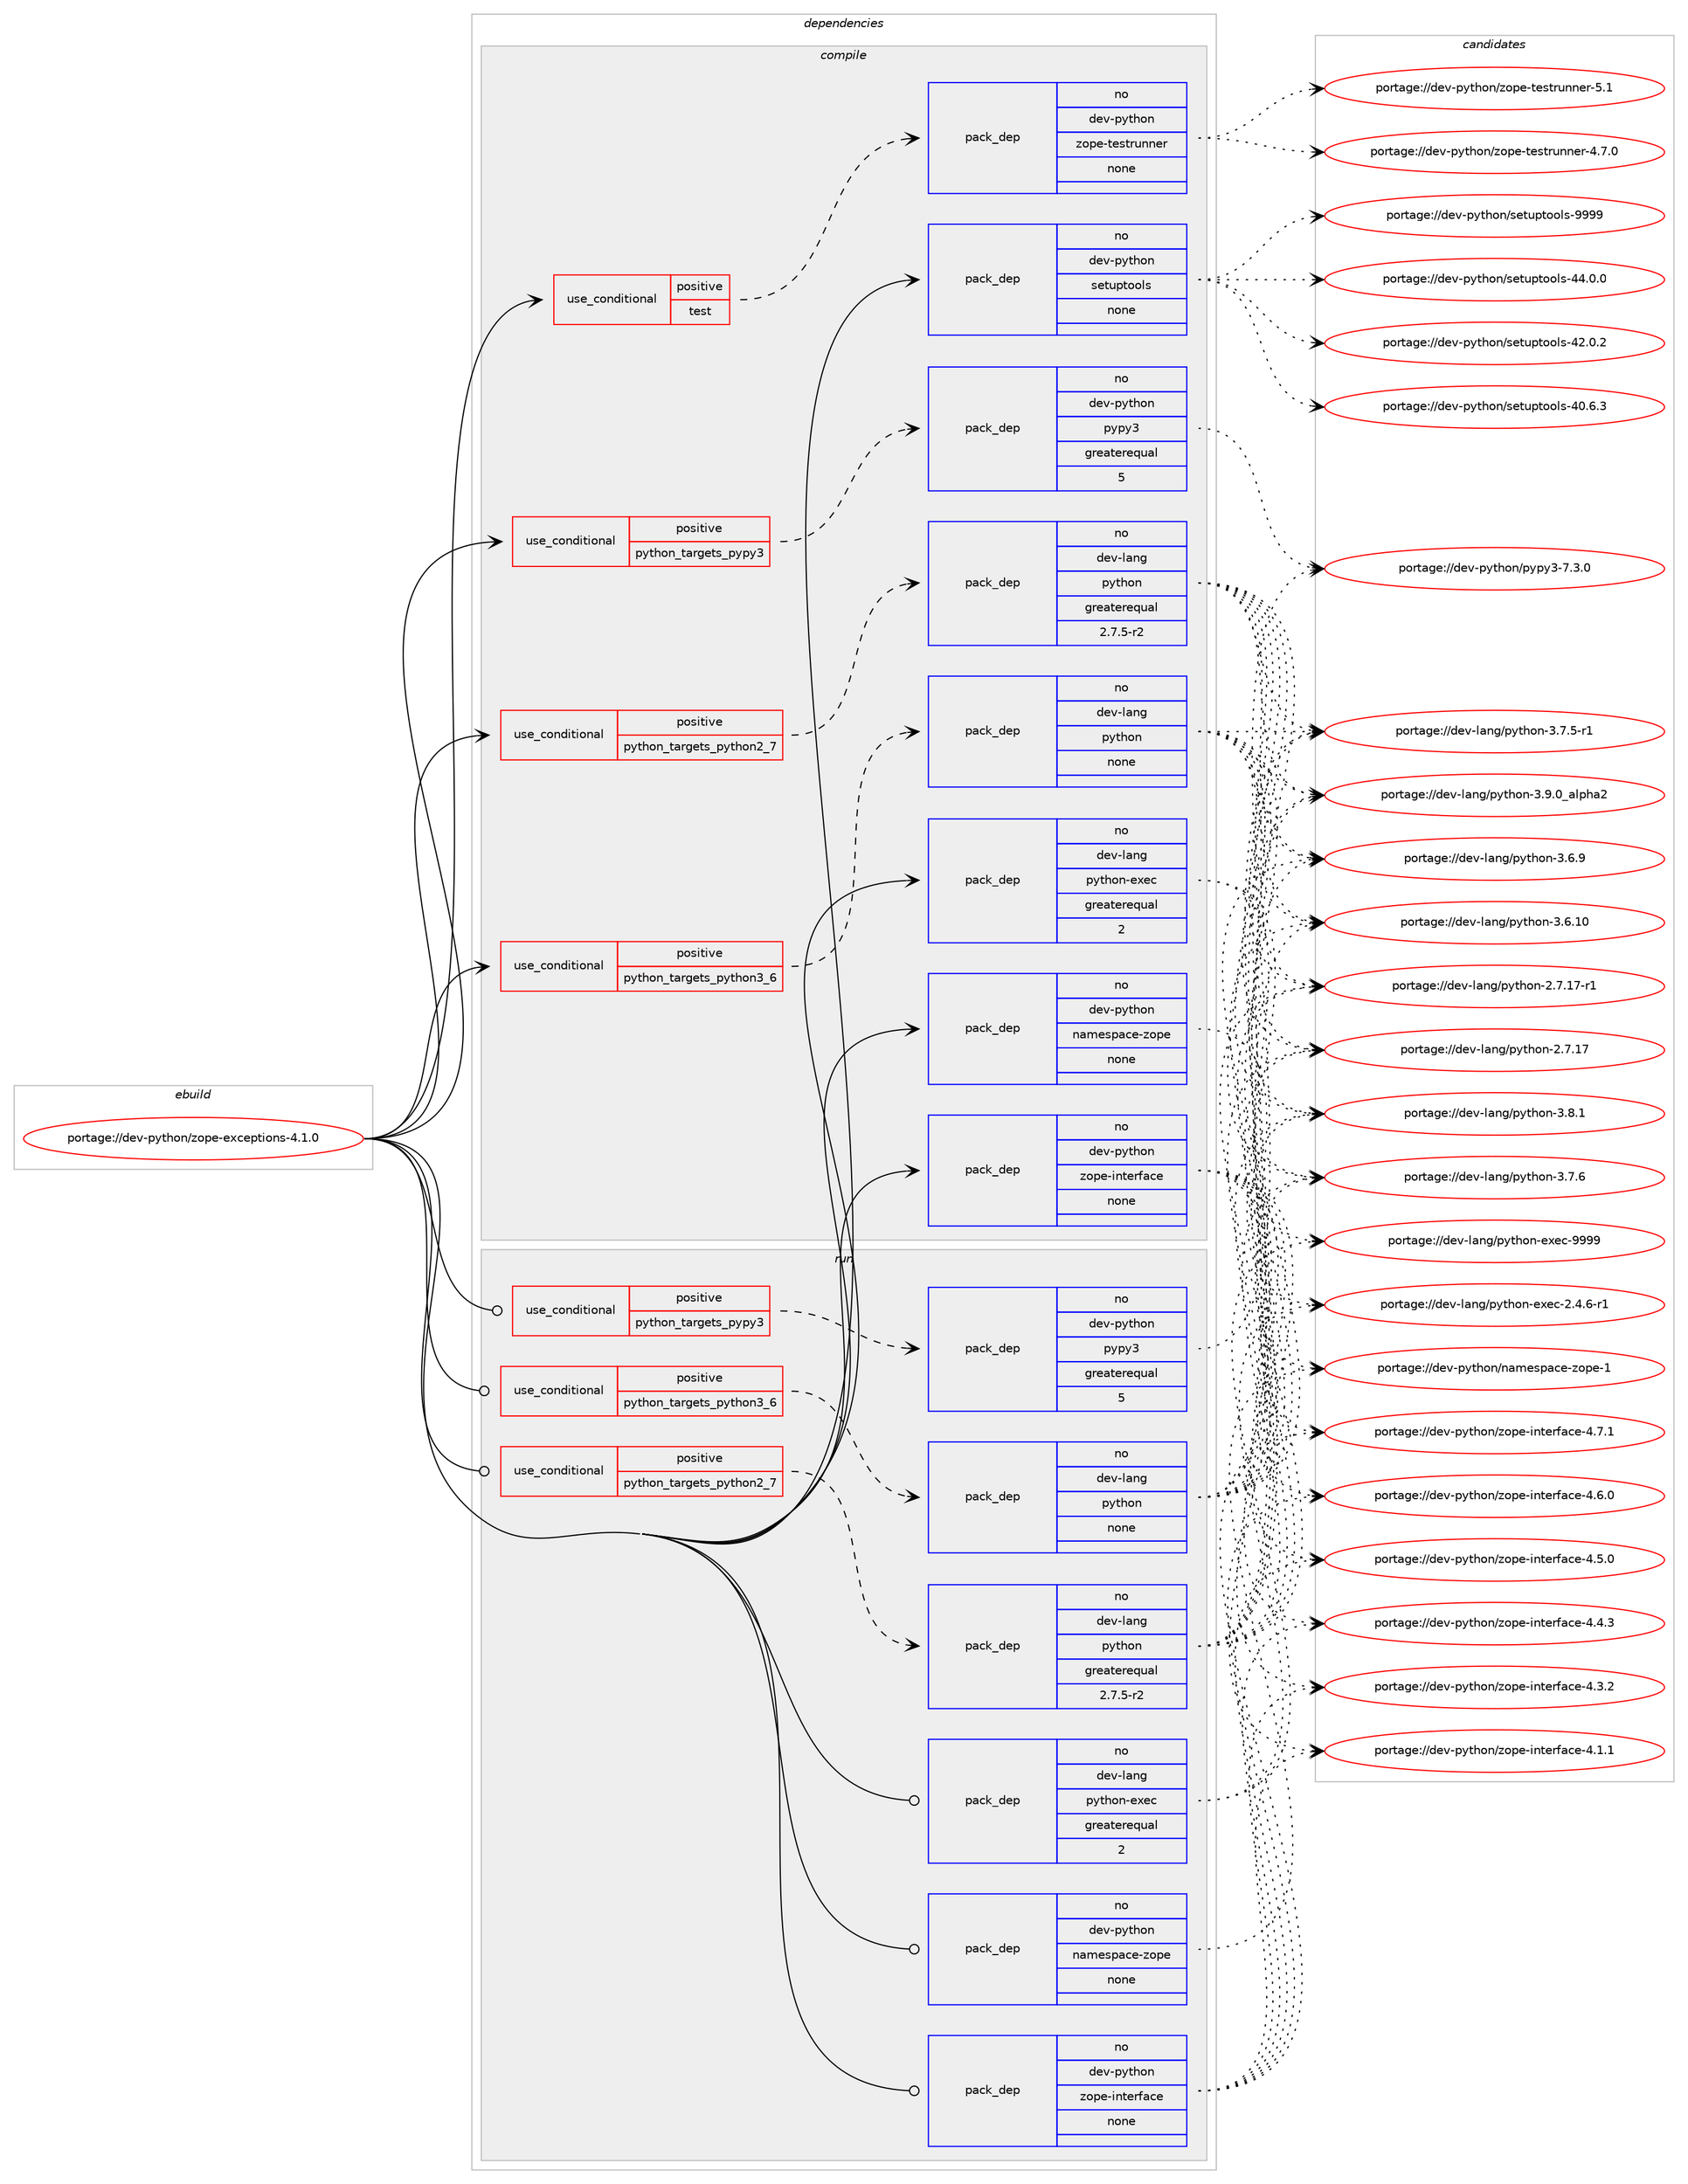 digraph prolog {

# *************
# Graph options
# *************

newrank=true;
concentrate=true;
compound=true;
graph [rankdir=LR,fontname=Helvetica,fontsize=10,ranksep=1.5];#, ranksep=2.5, nodesep=0.2];
edge  [arrowhead=vee];
node  [fontname=Helvetica,fontsize=10];

# **********
# The ebuild
# **********

subgraph cluster_leftcol {
color=gray;
rank=same;
label=<<i>ebuild</i>>;
id [label="portage://dev-python/zope-exceptions-4.1.0", color=red, width=4, href="../dev-python/zope-exceptions-4.1.0.svg"];
}

# ****************
# The dependencies
# ****************

subgraph cluster_midcol {
color=gray;
label=<<i>dependencies</i>>;
subgraph cluster_compile {
fillcolor="#eeeeee";
style=filled;
label=<<i>compile</i>>;
subgraph cond103194 {
dependency416560 [label=<<TABLE BORDER="0" CELLBORDER="1" CELLSPACING="0" CELLPADDING="4"><TR><TD ROWSPAN="3" CELLPADDING="10">use_conditional</TD></TR><TR><TD>positive</TD></TR><TR><TD>python_targets_pypy3</TD></TR></TABLE>>, shape=none, color=red];
subgraph pack308485 {
dependency416561 [label=<<TABLE BORDER="0" CELLBORDER="1" CELLSPACING="0" CELLPADDING="4" WIDTH="220"><TR><TD ROWSPAN="6" CELLPADDING="30">pack_dep</TD></TR><TR><TD WIDTH="110">no</TD></TR><TR><TD>dev-python</TD></TR><TR><TD>pypy3</TD></TR><TR><TD>greaterequal</TD></TR><TR><TD>5</TD></TR></TABLE>>, shape=none, color=blue];
}
dependency416560:e -> dependency416561:w [weight=20,style="dashed",arrowhead="vee"];
}
id:e -> dependency416560:w [weight=20,style="solid",arrowhead="vee"];
subgraph cond103195 {
dependency416562 [label=<<TABLE BORDER="0" CELLBORDER="1" CELLSPACING="0" CELLPADDING="4"><TR><TD ROWSPAN="3" CELLPADDING="10">use_conditional</TD></TR><TR><TD>positive</TD></TR><TR><TD>python_targets_python2_7</TD></TR></TABLE>>, shape=none, color=red];
subgraph pack308486 {
dependency416563 [label=<<TABLE BORDER="0" CELLBORDER="1" CELLSPACING="0" CELLPADDING="4" WIDTH="220"><TR><TD ROWSPAN="6" CELLPADDING="30">pack_dep</TD></TR><TR><TD WIDTH="110">no</TD></TR><TR><TD>dev-lang</TD></TR><TR><TD>python</TD></TR><TR><TD>greaterequal</TD></TR><TR><TD>2.7.5-r2</TD></TR></TABLE>>, shape=none, color=blue];
}
dependency416562:e -> dependency416563:w [weight=20,style="dashed",arrowhead="vee"];
}
id:e -> dependency416562:w [weight=20,style="solid",arrowhead="vee"];
subgraph cond103196 {
dependency416564 [label=<<TABLE BORDER="0" CELLBORDER="1" CELLSPACING="0" CELLPADDING="4"><TR><TD ROWSPAN="3" CELLPADDING="10">use_conditional</TD></TR><TR><TD>positive</TD></TR><TR><TD>python_targets_python3_6</TD></TR></TABLE>>, shape=none, color=red];
subgraph pack308487 {
dependency416565 [label=<<TABLE BORDER="0" CELLBORDER="1" CELLSPACING="0" CELLPADDING="4" WIDTH="220"><TR><TD ROWSPAN="6" CELLPADDING="30">pack_dep</TD></TR><TR><TD WIDTH="110">no</TD></TR><TR><TD>dev-lang</TD></TR><TR><TD>python</TD></TR><TR><TD>none</TD></TR><TR><TD></TD></TR></TABLE>>, shape=none, color=blue];
}
dependency416564:e -> dependency416565:w [weight=20,style="dashed",arrowhead="vee"];
}
id:e -> dependency416564:w [weight=20,style="solid",arrowhead="vee"];
subgraph cond103197 {
dependency416566 [label=<<TABLE BORDER="0" CELLBORDER="1" CELLSPACING="0" CELLPADDING="4"><TR><TD ROWSPAN="3" CELLPADDING="10">use_conditional</TD></TR><TR><TD>positive</TD></TR><TR><TD>test</TD></TR></TABLE>>, shape=none, color=red];
subgraph pack308488 {
dependency416567 [label=<<TABLE BORDER="0" CELLBORDER="1" CELLSPACING="0" CELLPADDING="4" WIDTH="220"><TR><TD ROWSPAN="6" CELLPADDING="30">pack_dep</TD></TR><TR><TD WIDTH="110">no</TD></TR><TR><TD>dev-python</TD></TR><TR><TD>zope-testrunner</TD></TR><TR><TD>none</TD></TR><TR><TD></TD></TR></TABLE>>, shape=none, color=blue];
}
dependency416566:e -> dependency416567:w [weight=20,style="dashed",arrowhead="vee"];
}
id:e -> dependency416566:w [weight=20,style="solid",arrowhead="vee"];
subgraph pack308489 {
dependency416568 [label=<<TABLE BORDER="0" CELLBORDER="1" CELLSPACING="0" CELLPADDING="4" WIDTH="220"><TR><TD ROWSPAN="6" CELLPADDING="30">pack_dep</TD></TR><TR><TD WIDTH="110">no</TD></TR><TR><TD>dev-lang</TD></TR><TR><TD>python-exec</TD></TR><TR><TD>greaterequal</TD></TR><TR><TD>2</TD></TR></TABLE>>, shape=none, color=blue];
}
id:e -> dependency416568:w [weight=20,style="solid",arrowhead="vee"];
subgraph pack308490 {
dependency416569 [label=<<TABLE BORDER="0" CELLBORDER="1" CELLSPACING="0" CELLPADDING="4" WIDTH="220"><TR><TD ROWSPAN="6" CELLPADDING="30">pack_dep</TD></TR><TR><TD WIDTH="110">no</TD></TR><TR><TD>dev-python</TD></TR><TR><TD>namespace-zope</TD></TR><TR><TD>none</TD></TR><TR><TD></TD></TR></TABLE>>, shape=none, color=blue];
}
id:e -> dependency416569:w [weight=20,style="solid",arrowhead="vee"];
subgraph pack308491 {
dependency416570 [label=<<TABLE BORDER="0" CELLBORDER="1" CELLSPACING="0" CELLPADDING="4" WIDTH="220"><TR><TD ROWSPAN="6" CELLPADDING="30">pack_dep</TD></TR><TR><TD WIDTH="110">no</TD></TR><TR><TD>dev-python</TD></TR><TR><TD>setuptools</TD></TR><TR><TD>none</TD></TR><TR><TD></TD></TR></TABLE>>, shape=none, color=blue];
}
id:e -> dependency416570:w [weight=20,style="solid",arrowhead="vee"];
subgraph pack308492 {
dependency416571 [label=<<TABLE BORDER="0" CELLBORDER="1" CELLSPACING="0" CELLPADDING="4" WIDTH="220"><TR><TD ROWSPAN="6" CELLPADDING="30">pack_dep</TD></TR><TR><TD WIDTH="110">no</TD></TR><TR><TD>dev-python</TD></TR><TR><TD>zope-interface</TD></TR><TR><TD>none</TD></TR><TR><TD></TD></TR></TABLE>>, shape=none, color=blue];
}
id:e -> dependency416571:w [weight=20,style="solid",arrowhead="vee"];
}
subgraph cluster_compileandrun {
fillcolor="#eeeeee";
style=filled;
label=<<i>compile and run</i>>;
}
subgraph cluster_run {
fillcolor="#eeeeee";
style=filled;
label=<<i>run</i>>;
subgraph cond103198 {
dependency416572 [label=<<TABLE BORDER="0" CELLBORDER="1" CELLSPACING="0" CELLPADDING="4"><TR><TD ROWSPAN="3" CELLPADDING="10">use_conditional</TD></TR><TR><TD>positive</TD></TR><TR><TD>python_targets_pypy3</TD></TR></TABLE>>, shape=none, color=red];
subgraph pack308493 {
dependency416573 [label=<<TABLE BORDER="0" CELLBORDER="1" CELLSPACING="0" CELLPADDING="4" WIDTH="220"><TR><TD ROWSPAN="6" CELLPADDING="30">pack_dep</TD></TR><TR><TD WIDTH="110">no</TD></TR><TR><TD>dev-python</TD></TR><TR><TD>pypy3</TD></TR><TR><TD>greaterequal</TD></TR><TR><TD>5</TD></TR></TABLE>>, shape=none, color=blue];
}
dependency416572:e -> dependency416573:w [weight=20,style="dashed",arrowhead="vee"];
}
id:e -> dependency416572:w [weight=20,style="solid",arrowhead="odot"];
subgraph cond103199 {
dependency416574 [label=<<TABLE BORDER="0" CELLBORDER="1" CELLSPACING="0" CELLPADDING="4"><TR><TD ROWSPAN="3" CELLPADDING="10">use_conditional</TD></TR><TR><TD>positive</TD></TR><TR><TD>python_targets_python2_7</TD></TR></TABLE>>, shape=none, color=red];
subgraph pack308494 {
dependency416575 [label=<<TABLE BORDER="0" CELLBORDER="1" CELLSPACING="0" CELLPADDING="4" WIDTH="220"><TR><TD ROWSPAN="6" CELLPADDING="30">pack_dep</TD></TR><TR><TD WIDTH="110">no</TD></TR><TR><TD>dev-lang</TD></TR><TR><TD>python</TD></TR><TR><TD>greaterequal</TD></TR><TR><TD>2.7.5-r2</TD></TR></TABLE>>, shape=none, color=blue];
}
dependency416574:e -> dependency416575:w [weight=20,style="dashed",arrowhead="vee"];
}
id:e -> dependency416574:w [weight=20,style="solid",arrowhead="odot"];
subgraph cond103200 {
dependency416576 [label=<<TABLE BORDER="0" CELLBORDER="1" CELLSPACING="0" CELLPADDING="4"><TR><TD ROWSPAN="3" CELLPADDING="10">use_conditional</TD></TR><TR><TD>positive</TD></TR><TR><TD>python_targets_python3_6</TD></TR></TABLE>>, shape=none, color=red];
subgraph pack308495 {
dependency416577 [label=<<TABLE BORDER="0" CELLBORDER="1" CELLSPACING="0" CELLPADDING="4" WIDTH="220"><TR><TD ROWSPAN="6" CELLPADDING="30">pack_dep</TD></TR><TR><TD WIDTH="110">no</TD></TR><TR><TD>dev-lang</TD></TR><TR><TD>python</TD></TR><TR><TD>none</TD></TR><TR><TD></TD></TR></TABLE>>, shape=none, color=blue];
}
dependency416576:e -> dependency416577:w [weight=20,style="dashed",arrowhead="vee"];
}
id:e -> dependency416576:w [weight=20,style="solid",arrowhead="odot"];
subgraph pack308496 {
dependency416578 [label=<<TABLE BORDER="0" CELLBORDER="1" CELLSPACING="0" CELLPADDING="4" WIDTH="220"><TR><TD ROWSPAN="6" CELLPADDING="30">pack_dep</TD></TR><TR><TD WIDTH="110">no</TD></TR><TR><TD>dev-lang</TD></TR><TR><TD>python-exec</TD></TR><TR><TD>greaterequal</TD></TR><TR><TD>2</TD></TR></TABLE>>, shape=none, color=blue];
}
id:e -> dependency416578:w [weight=20,style="solid",arrowhead="odot"];
subgraph pack308497 {
dependency416579 [label=<<TABLE BORDER="0" CELLBORDER="1" CELLSPACING="0" CELLPADDING="4" WIDTH="220"><TR><TD ROWSPAN="6" CELLPADDING="30">pack_dep</TD></TR><TR><TD WIDTH="110">no</TD></TR><TR><TD>dev-python</TD></TR><TR><TD>namespace-zope</TD></TR><TR><TD>none</TD></TR><TR><TD></TD></TR></TABLE>>, shape=none, color=blue];
}
id:e -> dependency416579:w [weight=20,style="solid",arrowhead="odot"];
subgraph pack308498 {
dependency416580 [label=<<TABLE BORDER="0" CELLBORDER="1" CELLSPACING="0" CELLPADDING="4" WIDTH="220"><TR><TD ROWSPAN="6" CELLPADDING="30">pack_dep</TD></TR><TR><TD WIDTH="110">no</TD></TR><TR><TD>dev-python</TD></TR><TR><TD>zope-interface</TD></TR><TR><TD>none</TD></TR><TR><TD></TD></TR></TABLE>>, shape=none, color=blue];
}
id:e -> dependency416580:w [weight=20,style="solid",arrowhead="odot"];
}
}

# **************
# The candidates
# **************

subgraph cluster_choices {
rank=same;
color=gray;
label=<<i>candidates</i>>;

subgraph choice308485 {
color=black;
nodesep=1;
choice100101118451121211161041111104711212111212151455546514648 [label="portage://dev-python/pypy3-7.3.0", color=red, width=4,href="../dev-python/pypy3-7.3.0.svg"];
dependency416561:e -> choice100101118451121211161041111104711212111212151455546514648:w [style=dotted,weight="100"];
}
subgraph choice308486 {
color=black;
nodesep=1;
choice10010111845108971101034711212111610411111045514657464895971081121049750 [label="portage://dev-lang/python-3.9.0_alpha2", color=red, width=4,href="../dev-lang/python-3.9.0_alpha2.svg"];
choice100101118451089711010347112121116104111110455146564649 [label="portage://dev-lang/python-3.8.1", color=red, width=4,href="../dev-lang/python-3.8.1.svg"];
choice100101118451089711010347112121116104111110455146554654 [label="portage://dev-lang/python-3.7.6", color=red, width=4,href="../dev-lang/python-3.7.6.svg"];
choice1001011184510897110103471121211161041111104551465546534511449 [label="portage://dev-lang/python-3.7.5-r1", color=red, width=4,href="../dev-lang/python-3.7.5-r1.svg"];
choice100101118451089711010347112121116104111110455146544657 [label="portage://dev-lang/python-3.6.9", color=red, width=4,href="../dev-lang/python-3.6.9.svg"];
choice10010111845108971101034711212111610411111045514654464948 [label="portage://dev-lang/python-3.6.10", color=red, width=4,href="../dev-lang/python-3.6.10.svg"];
choice100101118451089711010347112121116104111110455046554649554511449 [label="portage://dev-lang/python-2.7.17-r1", color=red, width=4,href="../dev-lang/python-2.7.17-r1.svg"];
choice10010111845108971101034711212111610411111045504655464955 [label="portage://dev-lang/python-2.7.17", color=red, width=4,href="../dev-lang/python-2.7.17.svg"];
dependency416563:e -> choice10010111845108971101034711212111610411111045514657464895971081121049750:w [style=dotted,weight="100"];
dependency416563:e -> choice100101118451089711010347112121116104111110455146564649:w [style=dotted,weight="100"];
dependency416563:e -> choice100101118451089711010347112121116104111110455146554654:w [style=dotted,weight="100"];
dependency416563:e -> choice1001011184510897110103471121211161041111104551465546534511449:w [style=dotted,weight="100"];
dependency416563:e -> choice100101118451089711010347112121116104111110455146544657:w [style=dotted,weight="100"];
dependency416563:e -> choice10010111845108971101034711212111610411111045514654464948:w [style=dotted,weight="100"];
dependency416563:e -> choice100101118451089711010347112121116104111110455046554649554511449:w [style=dotted,weight="100"];
dependency416563:e -> choice10010111845108971101034711212111610411111045504655464955:w [style=dotted,weight="100"];
}
subgraph choice308487 {
color=black;
nodesep=1;
choice10010111845108971101034711212111610411111045514657464895971081121049750 [label="portage://dev-lang/python-3.9.0_alpha2", color=red, width=4,href="../dev-lang/python-3.9.0_alpha2.svg"];
choice100101118451089711010347112121116104111110455146564649 [label="portage://dev-lang/python-3.8.1", color=red, width=4,href="../dev-lang/python-3.8.1.svg"];
choice100101118451089711010347112121116104111110455146554654 [label="portage://dev-lang/python-3.7.6", color=red, width=4,href="../dev-lang/python-3.7.6.svg"];
choice1001011184510897110103471121211161041111104551465546534511449 [label="portage://dev-lang/python-3.7.5-r1", color=red, width=4,href="../dev-lang/python-3.7.5-r1.svg"];
choice100101118451089711010347112121116104111110455146544657 [label="portage://dev-lang/python-3.6.9", color=red, width=4,href="../dev-lang/python-3.6.9.svg"];
choice10010111845108971101034711212111610411111045514654464948 [label="portage://dev-lang/python-3.6.10", color=red, width=4,href="../dev-lang/python-3.6.10.svg"];
choice100101118451089711010347112121116104111110455046554649554511449 [label="portage://dev-lang/python-2.7.17-r1", color=red, width=4,href="../dev-lang/python-2.7.17-r1.svg"];
choice10010111845108971101034711212111610411111045504655464955 [label="portage://dev-lang/python-2.7.17", color=red, width=4,href="../dev-lang/python-2.7.17.svg"];
dependency416565:e -> choice10010111845108971101034711212111610411111045514657464895971081121049750:w [style=dotted,weight="100"];
dependency416565:e -> choice100101118451089711010347112121116104111110455146564649:w [style=dotted,weight="100"];
dependency416565:e -> choice100101118451089711010347112121116104111110455146554654:w [style=dotted,weight="100"];
dependency416565:e -> choice1001011184510897110103471121211161041111104551465546534511449:w [style=dotted,weight="100"];
dependency416565:e -> choice100101118451089711010347112121116104111110455146544657:w [style=dotted,weight="100"];
dependency416565:e -> choice10010111845108971101034711212111610411111045514654464948:w [style=dotted,weight="100"];
dependency416565:e -> choice100101118451089711010347112121116104111110455046554649554511449:w [style=dotted,weight="100"];
dependency416565:e -> choice10010111845108971101034711212111610411111045504655464955:w [style=dotted,weight="100"];
}
subgraph choice308488 {
color=black;
nodesep=1;
choice10010111845112121116104111110471221111121014511610111511611411711011010111445534649 [label="portage://dev-python/zope-testrunner-5.1", color=red, width=4,href="../dev-python/zope-testrunner-5.1.svg"];
choice100101118451121211161041111104712211111210145116101115116114117110110101114455246554648 [label="portage://dev-python/zope-testrunner-4.7.0", color=red, width=4,href="../dev-python/zope-testrunner-4.7.0.svg"];
dependency416567:e -> choice10010111845112121116104111110471221111121014511610111511611411711011010111445534649:w [style=dotted,weight="100"];
dependency416567:e -> choice100101118451121211161041111104712211111210145116101115116114117110110101114455246554648:w [style=dotted,weight="100"];
}
subgraph choice308489 {
color=black;
nodesep=1;
choice10010111845108971101034711212111610411111045101120101994557575757 [label="portage://dev-lang/python-exec-9999", color=red, width=4,href="../dev-lang/python-exec-9999.svg"];
choice10010111845108971101034711212111610411111045101120101994550465246544511449 [label="portage://dev-lang/python-exec-2.4.6-r1", color=red, width=4,href="../dev-lang/python-exec-2.4.6-r1.svg"];
dependency416568:e -> choice10010111845108971101034711212111610411111045101120101994557575757:w [style=dotted,weight="100"];
dependency416568:e -> choice10010111845108971101034711212111610411111045101120101994550465246544511449:w [style=dotted,weight="100"];
}
subgraph choice308490 {
color=black;
nodesep=1;
choice1001011184511212111610411111047110971091011151129799101451221111121014549 [label="portage://dev-python/namespace-zope-1", color=red, width=4,href="../dev-python/namespace-zope-1.svg"];
dependency416569:e -> choice1001011184511212111610411111047110971091011151129799101451221111121014549:w [style=dotted,weight="100"];
}
subgraph choice308491 {
color=black;
nodesep=1;
choice10010111845112121116104111110471151011161171121161111111081154557575757 [label="portage://dev-python/setuptools-9999", color=red, width=4,href="../dev-python/setuptools-9999.svg"];
choice100101118451121211161041111104711510111611711211611111110811545525246484648 [label="portage://dev-python/setuptools-44.0.0", color=red, width=4,href="../dev-python/setuptools-44.0.0.svg"];
choice100101118451121211161041111104711510111611711211611111110811545525046484650 [label="portage://dev-python/setuptools-42.0.2", color=red, width=4,href="../dev-python/setuptools-42.0.2.svg"];
choice100101118451121211161041111104711510111611711211611111110811545524846544651 [label="portage://dev-python/setuptools-40.6.3", color=red, width=4,href="../dev-python/setuptools-40.6.3.svg"];
dependency416570:e -> choice10010111845112121116104111110471151011161171121161111111081154557575757:w [style=dotted,weight="100"];
dependency416570:e -> choice100101118451121211161041111104711510111611711211611111110811545525246484648:w [style=dotted,weight="100"];
dependency416570:e -> choice100101118451121211161041111104711510111611711211611111110811545525046484650:w [style=dotted,weight="100"];
dependency416570:e -> choice100101118451121211161041111104711510111611711211611111110811545524846544651:w [style=dotted,weight="100"];
}
subgraph choice308492 {
color=black;
nodesep=1;
choice1001011184511212111610411111047122111112101451051101161011141029799101455246554649 [label="portage://dev-python/zope-interface-4.7.1", color=red, width=4,href="../dev-python/zope-interface-4.7.1.svg"];
choice1001011184511212111610411111047122111112101451051101161011141029799101455246544648 [label="portage://dev-python/zope-interface-4.6.0", color=red, width=4,href="../dev-python/zope-interface-4.6.0.svg"];
choice1001011184511212111610411111047122111112101451051101161011141029799101455246534648 [label="portage://dev-python/zope-interface-4.5.0", color=red, width=4,href="../dev-python/zope-interface-4.5.0.svg"];
choice1001011184511212111610411111047122111112101451051101161011141029799101455246524651 [label="portage://dev-python/zope-interface-4.4.3", color=red, width=4,href="../dev-python/zope-interface-4.4.3.svg"];
choice1001011184511212111610411111047122111112101451051101161011141029799101455246514650 [label="portage://dev-python/zope-interface-4.3.2", color=red, width=4,href="../dev-python/zope-interface-4.3.2.svg"];
choice1001011184511212111610411111047122111112101451051101161011141029799101455246494649 [label="portage://dev-python/zope-interface-4.1.1", color=red, width=4,href="../dev-python/zope-interface-4.1.1.svg"];
dependency416571:e -> choice1001011184511212111610411111047122111112101451051101161011141029799101455246554649:w [style=dotted,weight="100"];
dependency416571:e -> choice1001011184511212111610411111047122111112101451051101161011141029799101455246544648:w [style=dotted,weight="100"];
dependency416571:e -> choice1001011184511212111610411111047122111112101451051101161011141029799101455246534648:w [style=dotted,weight="100"];
dependency416571:e -> choice1001011184511212111610411111047122111112101451051101161011141029799101455246524651:w [style=dotted,weight="100"];
dependency416571:e -> choice1001011184511212111610411111047122111112101451051101161011141029799101455246514650:w [style=dotted,weight="100"];
dependency416571:e -> choice1001011184511212111610411111047122111112101451051101161011141029799101455246494649:w [style=dotted,weight="100"];
}
subgraph choice308493 {
color=black;
nodesep=1;
choice100101118451121211161041111104711212111212151455546514648 [label="portage://dev-python/pypy3-7.3.0", color=red, width=4,href="../dev-python/pypy3-7.3.0.svg"];
dependency416573:e -> choice100101118451121211161041111104711212111212151455546514648:w [style=dotted,weight="100"];
}
subgraph choice308494 {
color=black;
nodesep=1;
choice10010111845108971101034711212111610411111045514657464895971081121049750 [label="portage://dev-lang/python-3.9.0_alpha2", color=red, width=4,href="../dev-lang/python-3.9.0_alpha2.svg"];
choice100101118451089711010347112121116104111110455146564649 [label="portage://dev-lang/python-3.8.1", color=red, width=4,href="../dev-lang/python-3.8.1.svg"];
choice100101118451089711010347112121116104111110455146554654 [label="portage://dev-lang/python-3.7.6", color=red, width=4,href="../dev-lang/python-3.7.6.svg"];
choice1001011184510897110103471121211161041111104551465546534511449 [label="portage://dev-lang/python-3.7.5-r1", color=red, width=4,href="../dev-lang/python-3.7.5-r1.svg"];
choice100101118451089711010347112121116104111110455146544657 [label="portage://dev-lang/python-3.6.9", color=red, width=4,href="../dev-lang/python-3.6.9.svg"];
choice10010111845108971101034711212111610411111045514654464948 [label="portage://dev-lang/python-3.6.10", color=red, width=4,href="../dev-lang/python-3.6.10.svg"];
choice100101118451089711010347112121116104111110455046554649554511449 [label="portage://dev-lang/python-2.7.17-r1", color=red, width=4,href="../dev-lang/python-2.7.17-r1.svg"];
choice10010111845108971101034711212111610411111045504655464955 [label="portage://dev-lang/python-2.7.17", color=red, width=4,href="../dev-lang/python-2.7.17.svg"];
dependency416575:e -> choice10010111845108971101034711212111610411111045514657464895971081121049750:w [style=dotted,weight="100"];
dependency416575:e -> choice100101118451089711010347112121116104111110455146564649:w [style=dotted,weight="100"];
dependency416575:e -> choice100101118451089711010347112121116104111110455146554654:w [style=dotted,weight="100"];
dependency416575:e -> choice1001011184510897110103471121211161041111104551465546534511449:w [style=dotted,weight="100"];
dependency416575:e -> choice100101118451089711010347112121116104111110455146544657:w [style=dotted,weight="100"];
dependency416575:e -> choice10010111845108971101034711212111610411111045514654464948:w [style=dotted,weight="100"];
dependency416575:e -> choice100101118451089711010347112121116104111110455046554649554511449:w [style=dotted,weight="100"];
dependency416575:e -> choice10010111845108971101034711212111610411111045504655464955:w [style=dotted,weight="100"];
}
subgraph choice308495 {
color=black;
nodesep=1;
choice10010111845108971101034711212111610411111045514657464895971081121049750 [label="portage://dev-lang/python-3.9.0_alpha2", color=red, width=4,href="../dev-lang/python-3.9.0_alpha2.svg"];
choice100101118451089711010347112121116104111110455146564649 [label="portage://dev-lang/python-3.8.1", color=red, width=4,href="../dev-lang/python-3.8.1.svg"];
choice100101118451089711010347112121116104111110455146554654 [label="portage://dev-lang/python-3.7.6", color=red, width=4,href="../dev-lang/python-3.7.6.svg"];
choice1001011184510897110103471121211161041111104551465546534511449 [label="portage://dev-lang/python-3.7.5-r1", color=red, width=4,href="../dev-lang/python-3.7.5-r1.svg"];
choice100101118451089711010347112121116104111110455146544657 [label="portage://dev-lang/python-3.6.9", color=red, width=4,href="../dev-lang/python-3.6.9.svg"];
choice10010111845108971101034711212111610411111045514654464948 [label="portage://dev-lang/python-3.6.10", color=red, width=4,href="../dev-lang/python-3.6.10.svg"];
choice100101118451089711010347112121116104111110455046554649554511449 [label="portage://dev-lang/python-2.7.17-r1", color=red, width=4,href="../dev-lang/python-2.7.17-r1.svg"];
choice10010111845108971101034711212111610411111045504655464955 [label="portage://dev-lang/python-2.7.17", color=red, width=4,href="../dev-lang/python-2.7.17.svg"];
dependency416577:e -> choice10010111845108971101034711212111610411111045514657464895971081121049750:w [style=dotted,weight="100"];
dependency416577:e -> choice100101118451089711010347112121116104111110455146564649:w [style=dotted,weight="100"];
dependency416577:e -> choice100101118451089711010347112121116104111110455146554654:w [style=dotted,weight="100"];
dependency416577:e -> choice1001011184510897110103471121211161041111104551465546534511449:w [style=dotted,weight="100"];
dependency416577:e -> choice100101118451089711010347112121116104111110455146544657:w [style=dotted,weight="100"];
dependency416577:e -> choice10010111845108971101034711212111610411111045514654464948:w [style=dotted,weight="100"];
dependency416577:e -> choice100101118451089711010347112121116104111110455046554649554511449:w [style=dotted,weight="100"];
dependency416577:e -> choice10010111845108971101034711212111610411111045504655464955:w [style=dotted,weight="100"];
}
subgraph choice308496 {
color=black;
nodesep=1;
choice10010111845108971101034711212111610411111045101120101994557575757 [label="portage://dev-lang/python-exec-9999", color=red, width=4,href="../dev-lang/python-exec-9999.svg"];
choice10010111845108971101034711212111610411111045101120101994550465246544511449 [label="portage://dev-lang/python-exec-2.4.6-r1", color=red, width=4,href="../dev-lang/python-exec-2.4.6-r1.svg"];
dependency416578:e -> choice10010111845108971101034711212111610411111045101120101994557575757:w [style=dotted,weight="100"];
dependency416578:e -> choice10010111845108971101034711212111610411111045101120101994550465246544511449:w [style=dotted,weight="100"];
}
subgraph choice308497 {
color=black;
nodesep=1;
choice1001011184511212111610411111047110971091011151129799101451221111121014549 [label="portage://dev-python/namespace-zope-1", color=red, width=4,href="../dev-python/namespace-zope-1.svg"];
dependency416579:e -> choice1001011184511212111610411111047110971091011151129799101451221111121014549:w [style=dotted,weight="100"];
}
subgraph choice308498 {
color=black;
nodesep=1;
choice1001011184511212111610411111047122111112101451051101161011141029799101455246554649 [label="portage://dev-python/zope-interface-4.7.1", color=red, width=4,href="../dev-python/zope-interface-4.7.1.svg"];
choice1001011184511212111610411111047122111112101451051101161011141029799101455246544648 [label="portage://dev-python/zope-interface-4.6.0", color=red, width=4,href="../dev-python/zope-interface-4.6.0.svg"];
choice1001011184511212111610411111047122111112101451051101161011141029799101455246534648 [label="portage://dev-python/zope-interface-4.5.0", color=red, width=4,href="../dev-python/zope-interface-4.5.0.svg"];
choice1001011184511212111610411111047122111112101451051101161011141029799101455246524651 [label="portage://dev-python/zope-interface-4.4.3", color=red, width=4,href="../dev-python/zope-interface-4.4.3.svg"];
choice1001011184511212111610411111047122111112101451051101161011141029799101455246514650 [label="portage://dev-python/zope-interface-4.3.2", color=red, width=4,href="../dev-python/zope-interface-4.3.2.svg"];
choice1001011184511212111610411111047122111112101451051101161011141029799101455246494649 [label="portage://dev-python/zope-interface-4.1.1", color=red, width=4,href="../dev-python/zope-interface-4.1.1.svg"];
dependency416580:e -> choice1001011184511212111610411111047122111112101451051101161011141029799101455246554649:w [style=dotted,weight="100"];
dependency416580:e -> choice1001011184511212111610411111047122111112101451051101161011141029799101455246544648:w [style=dotted,weight="100"];
dependency416580:e -> choice1001011184511212111610411111047122111112101451051101161011141029799101455246534648:w [style=dotted,weight="100"];
dependency416580:e -> choice1001011184511212111610411111047122111112101451051101161011141029799101455246524651:w [style=dotted,weight="100"];
dependency416580:e -> choice1001011184511212111610411111047122111112101451051101161011141029799101455246514650:w [style=dotted,weight="100"];
dependency416580:e -> choice1001011184511212111610411111047122111112101451051101161011141029799101455246494649:w [style=dotted,weight="100"];
}
}

}
